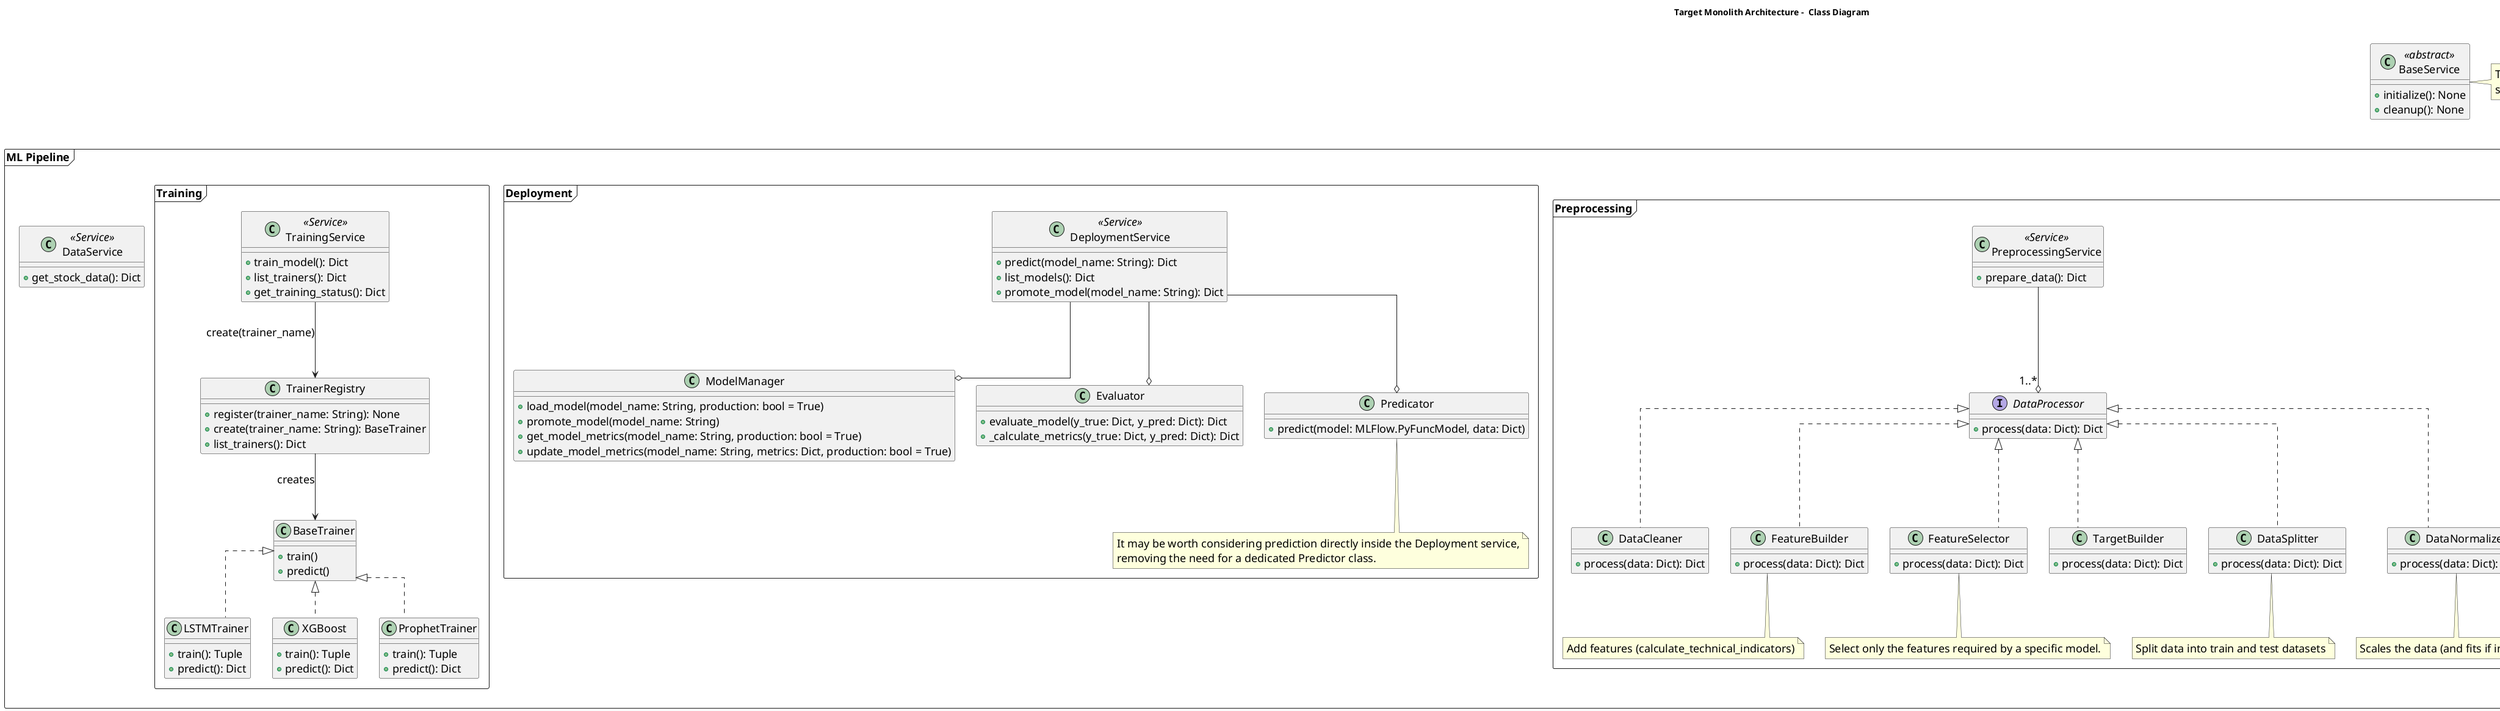 @startuml

title Target Monolith Architecture -  Class Diagram

skinparam linetype ortho
skinparam defaultFontSize 18

class BaseService << abstract >> {
  +initialize(): None
  +cleanup(): None
}

note right of BaseService
This is the base interface for all 
services (identified by <<Service>>).
end note

package "ML Pipeline" as mp <<Frame>> { 

  class DataService <<Service>> {
    +get_stock_data(): Dict
  }

  package Preprocessing <<Frame>> {

    class PreprocessingService <<Service>> {
      +prepare_data(): Dict
    }

    interface DataProcessor {
      +process(data: Dict): Dict
    }

    PreprocessingService --o "1..*" DataProcessor

    class DataCleaner {
      +process(data: Dict): Dict
    }

    class FeatureBuilder {
      +process(data: Dict): Dict
    }

    note bottom of FeatureBuilder
    Add features (calculate_technical_indicators)
    end note

    class FeatureSelector {
      +process(data: Dict): Dict
    }

    note bottom of FeatureSelector
    Select only the features required by a specific model.
    end note

    class TargetBuilder {
      +process(data: Dict): Dict
    }

    class DataSplitter {
      +process(data: Dict): Dict
    }

    note bottom of DataSplitter
    Split data into train and test datasets
    end note

    class DataNormalizer {
      +process(data: Dict): Dict
    }

    note bottom of DataNormalizer
    Scales the data (and fits if in training mode).
    end note

    DataProcessor <|.. DataCleaner
    DataProcessor <|.. FeatureBuilder
    DataProcessor <|.. FeatureSelector
    DataProcessor <|.. DataSplitter
    DataProcessor <|.. TargetBuilder
    DataProcessor <|.. DataNormalizer
  }

  package Deployment <<Frame>> {

    class DeploymentService <<Service>> {
      +predict(model_name: String): Dict
      +list_models(): Dict
      +promote_model(model_name: String): Dict
    }

    class ModelManager {
      +load_model(model_name: String, production: bool = True)
      +promote_model(model_name: String)
      +get_model_metrics(model_name: String, production: bool = True)
      +update_model_metrics(model_name: String, metrics: Dict, production: bool = True)
    }

    DeploymentService --o ModelManager

    class Evaluator {
      +evaluate_model(y_true: Dict, y_pred: Dict): Dict
      +_calculate_metrics(y_true: Dict, y_pred: Dict): Dict
    }

    DeploymentService --o Evaluator

    class Predicator {
      +predict(model: MLFlow.PyFuncModel, data: Dict)
    }

    note bottom of Predicator
    It may be worth considering prediction directly inside the Deployment service,
    removing the need for a dedicated Predictor class.
    end note

    DeploymentService --o Predicator

  }

  package Training <<Frame>> {
    class TrainingService <<Service>> {
      +train_model(): Dict
      +list_trainers(): Dict
      +get_training_status(): Dict
    }

    class TrainerRegistry {
      +register(trainer_name: String): None
      +create(trainer_name: String): BaseTrainer
      +list_trainers(): Dict
    }

    TrainingService --> TrainerRegistry : create(trainer_name)

    class BaseTrainer {
      +train()
      +predict()
    }

    TrainerRegistry --> BaseTrainer : creates

    class LSTMTrainer {
      +train(): Tuple
      +predict(): Dict
    }

    class XGBoost {
      +train(): Tuple
      +predict(): Dict
    }

    class ProphetTrainer {
      +train(): Tuple
      +predict(): Dict
    }

    ' The models implement the interface BaseTrainer
    BaseTrainer <|.. ProphetTrainer
    BaseTrainer <|.. LSTMTrainer
    BaseTrainer <|.. XGBoost
  }
}

class MonitoringService <<Service>> {
  +collect_model_metrics(): Dict
  +collect_sre_metrics(): Dict
  +monitor_model_accuracy() :Dict
  +trigger_retraining(): Dict
}

package Orchestration <<Frame>> {
  class OrchestrationService <<Service>> {
    +initialize(): None
    +cleanup(): None
    +run_training_pipeline(): Dict
    +run_prediction_pipeline(): Dict
    +run_evaluation_pipeline(): Dict
    +get_pipeline_status(): Dict
  }

  class TrainingPipeline <<module>> {
    +run_training_pipeline(): Dict
  }

  

  OrchestrationService o-- TrainingPipeline

  class PredictionPipeline <<module>> {
    +run_prediction_pipeline(): Dict
  }

  OrchestrationService o-- PredictionPipeline

  class EvaluationPipeline <<module>> {
    +run_evaluation_pipeline(): Dict
  }

  OrchestrationService o-- EvaluationPipeline
}

note bottom of Orchestration
All the pipeline are modules if we want to use 
Prefect. Should these pipelines modules call the 
services, or should it be the OrchestrationService class ?
end note

' Monitoring service relationship
MonitoringService --> mp : monitors
Orchestration <-- MonitoringService : notifies

' Key orchestration relationship
mp <-- Orchestration : triggers

@enduml
